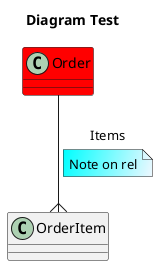 @startuml
title
 Diagram Test
end title

class Order #ff0000
{
}
class OrderItem
{
}

Order --{ OrderItem:Items
note on link  #aqua/aliceblue
Note on rel
end note
@enduml
